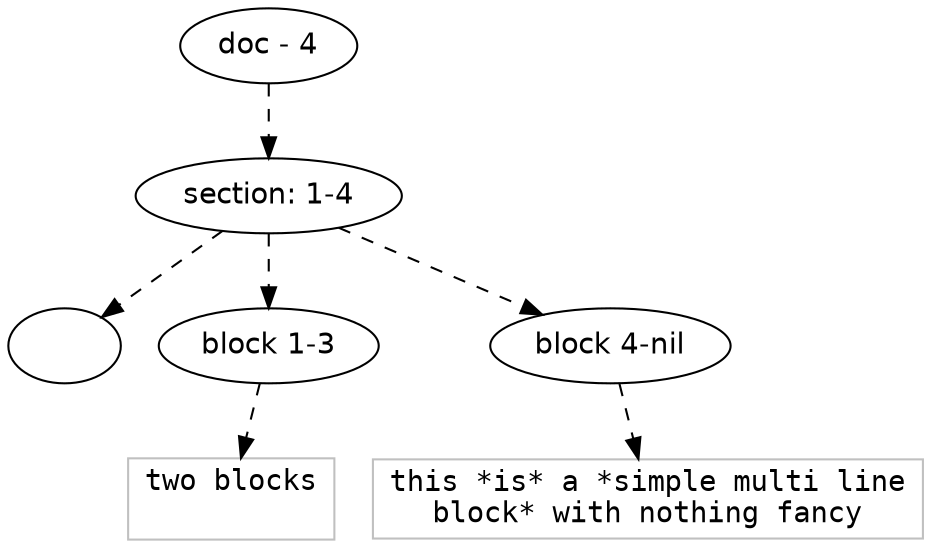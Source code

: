 digraph hierarchy {

node [fontname=Helvetica]
edge [style=dashed]

doc_0 [label="doc - 4"]

doc_0 -> { section_1}
{rank=same; section_1}

section_1 [label="section: 1-4"]

section_1 -> { header_2 block_3 block_4}
{rank=same; header_2 block_3 block_4}

header_2 [label=""]
block_3 [label="block 1-3"]
block_4 [label="block 4-nil"]


block_3 -> leaf_5
leaf_5  [color=Gray,shape=rectangle,fontname=Inconsolata,label="two blocks

"]
block_4 -> leaf_6
leaf_6  [color=Gray,shape=rectangle,fontname=Inconsolata,label="this *is* a *simple multi line
block* with nothing fancy
"]
}
